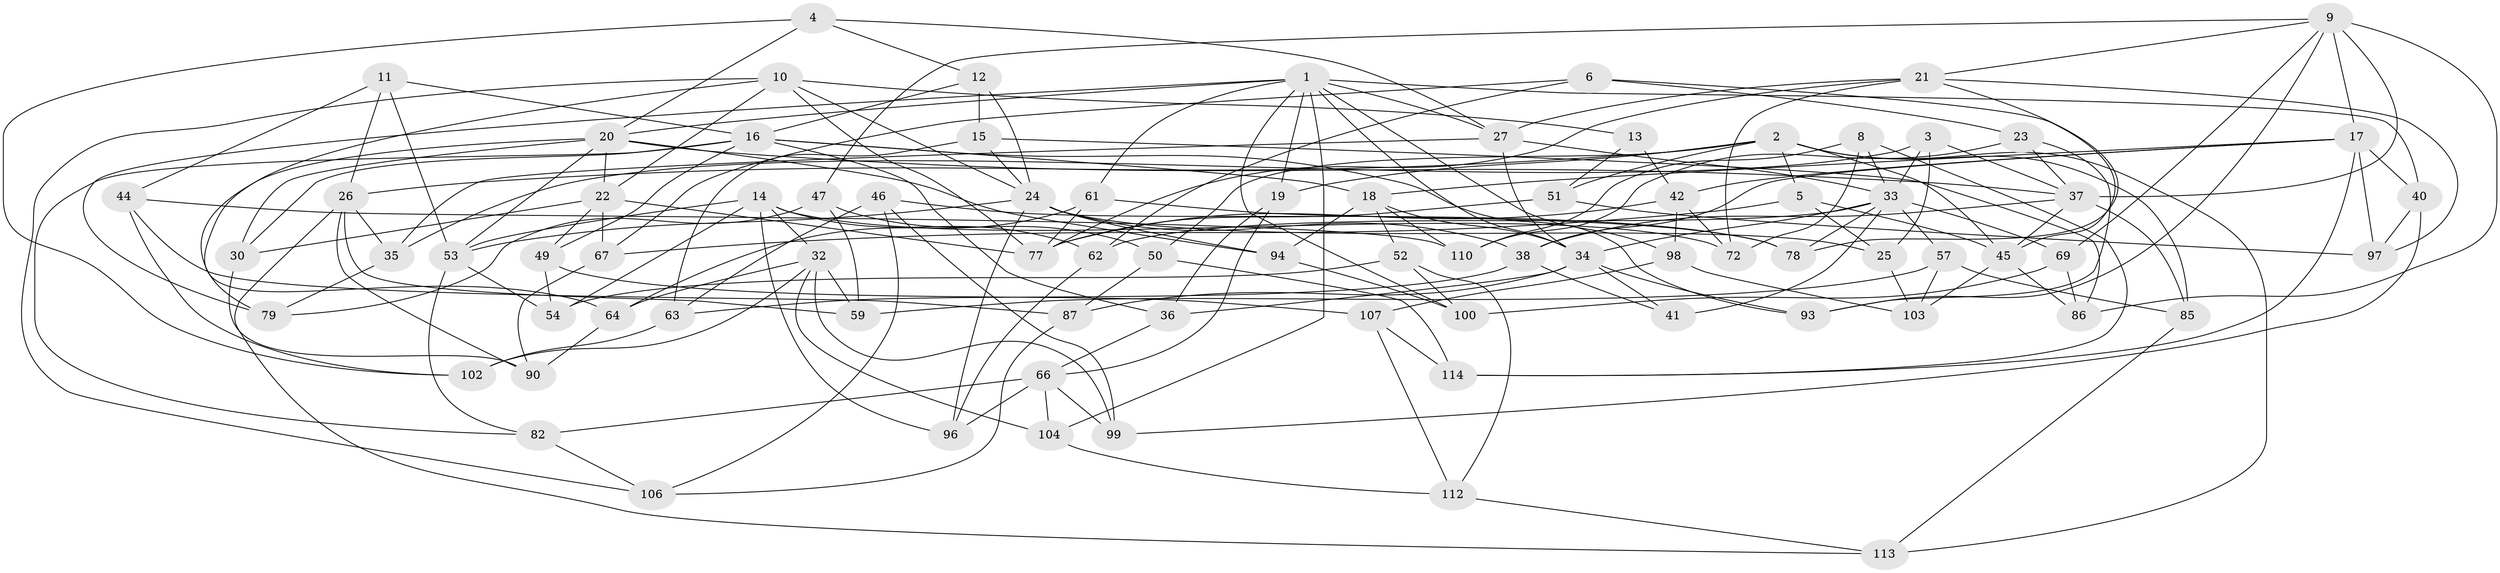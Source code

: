 // original degree distribution, {4: 1.0}
// Generated by graph-tools (version 1.1) at 2025/20/03/04/25 18:20:35]
// undirected, 81 vertices, 194 edges
graph export_dot {
graph [start="1"]
  node [color=gray90,style=filled];
  1 [super="+76+29"];
  2 [super="+43+7"];
  3;
  4;
  5;
  6;
  8;
  9 [super="+101+111"];
  10 [super="+56"];
  11;
  12;
  13;
  14 [super="+65"];
  15;
  16 [super="+68+109"];
  17 [super="+70"];
  18 [super="+75"];
  19;
  20 [super="+71+28"];
  21 [super="+81"];
  22 [super="+83"];
  23;
  24 [super="+84+105"];
  25;
  26 [super="+31"];
  27 [super="+80"];
  30;
  32 [super="+92"];
  33 [super="+39+58"];
  34 [super="+48+108"];
  35;
  36;
  37 [super="+88"];
  38 [super="+60"];
  40;
  41;
  42 [super="+55"];
  44;
  45 [super="+73"];
  46;
  47;
  49;
  50;
  51;
  52;
  53 [super="+116"];
  54;
  57;
  59;
  61;
  62;
  63;
  64;
  66 [super="+74"];
  67;
  69;
  72;
  77 [super="+91"];
  78;
  79;
  82;
  85;
  86;
  87;
  90;
  93;
  94;
  96;
  97;
  98;
  99;
  100;
  102;
  103;
  104;
  106;
  107;
  110;
  112;
  113;
  114;
  1 -- 40;
  1 -- 27;
  1 -- 79;
  1 -- 34;
  1 -- 98;
  1 -- 19;
  1 -- 100;
  1 -- 104;
  1 -- 61;
  1 -- 20;
  2 -- 5;
  2 -- 113;
  2 -- 26;
  2 -- 85;
  2 -- 19;
  2 -- 51;
  2 -- 50;
  2 -- 45;
  3 -- 37;
  3 -- 35;
  3 -- 25;
  3 -- 33;
  4 -- 12;
  4 -- 102;
  4 -- 27;
  4 -- 20;
  5 -- 25;
  5 -- 45;
  5 -- 67;
  6 -- 62;
  6 -- 67;
  6 -- 23;
  6 -- 45;
  8 -- 114;
  8 -- 72;
  8 -- 110;
  8 -- 33;
  9 -- 93;
  9 -- 37;
  9 -- 86;
  9 -- 17 [weight=2];
  9 -- 69;
  9 -- 47;
  9 -- 21;
  10 -- 106;
  10 -- 13;
  10 -- 24;
  10 -- 64;
  10 -- 77;
  10 -- 22;
  11 -- 44;
  11 -- 26;
  11 -- 16;
  11 -- 53;
  12 -- 15;
  12 -- 16;
  12 -- 24;
  13 -- 51;
  13 -- 42 [weight=2];
  14 -- 53;
  14 -- 62;
  14 -- 96;
  14 -- 32;
  14 -- 54;
  14 -- 72;
  15 -- 63;
  15 -- 86;
  15 -- 24;
  16 -- 49;
  16 -- 18;
  16 -- 93;
  16 -- 82;
  16 -- 36;
  16 -- 30;
  17 -- 38;
  17 -- 114;
  17 -- 97;
  17 -- 40;
  17 -- 42;
  17 -- 18;
  18 -- 110;
  18 -- 34;
  18 -- 52;
  18 -- 94;
  19 -- 36;
  19 -- 66;
  20 -- 53;
  20 -- 37;
  20 -- 30;
  20 -- 22;
  20 -- 94;
  20 -- 79;
  21 -- 97;
  21 -- 78;
  21 -- 77;
  21 -- 72;
  21 -- 27;
  22 -- 30;
  22 -- 67;
  22 -- 49;
  22 -- 77;
  23 -- 110;
  23 -- 93;
  23 -- 37;
  24 -- 25;
  24 -- 96;
  24 -- 53;
  24 -- 94;
  24 -- 38;
  25 -- 103;
  26 -- 35;
  26 -- 113;
  26 -- 59;
  26 -- 90;
  27 -- 35;
  27 -- 33;
  27 -- 34;
  30 -- 90;
  32 -- 64;
  32 -- 59;
  32 -- 99;
  32 -- 104;
  32 -- 102;
  33 -- 41 [weight=2];
  33 -- 34;
  33 -- 62;
  33 -- 57;
  33 -- 69;
  33 -- 78;
  34 -- 41;
  34 -- 36;
  34 -- 93;
  34 -- 87;
  35 -- 79;
  36 -- 66;
  37 -- 45;
  37 -- 85;
  37 -- 38 [weight=2];
  38 -- 41;
  38 -- 63;
  40 -- 99;
  40 -- 97;
  42 -- 98;
  42 -- 72;
  42 -- 77;
  44 -- 110;
  44 -- 87;
  44 -- 102;
  45 -- 86;
  45 -- 103;
  46 -- 106;
  46 -- 63;
  46 -- 99;
  46 -- 78;
  47 -- 59;
  47 -- 79;
  47 -- 50;
  49 -- 107;
  49 -- 54;
  50 -- 87;
  50 -- 114;
  51 -- 97;
  51 -- 77;
  52 -- 112;
  52 -- 100;
  52 -- 54;
  53 -- 54;
  53 -- 82;
  57 -- 103;
  57 -- 59;
  57 -- 85;
  61 -- 77;
  61 -- 78;
  61 -- 64;
  62 -- 96;
  63 -- 102;
  64 -- 90;
  66 -- 99;
  66 -- 82;
  66 -- 104;
  66 -- 96;
  67 -- 90;
  69 -- 100;
  69 -- 86;
  82 -- 106;
  85 -- 113;
  87 -- 106;
  94 -- 100;
  98 -- 103;
  98 -- 107;
  104 -- 112;
  107 -- 114;
  107 -- 112;
  112 -- 113;
}
